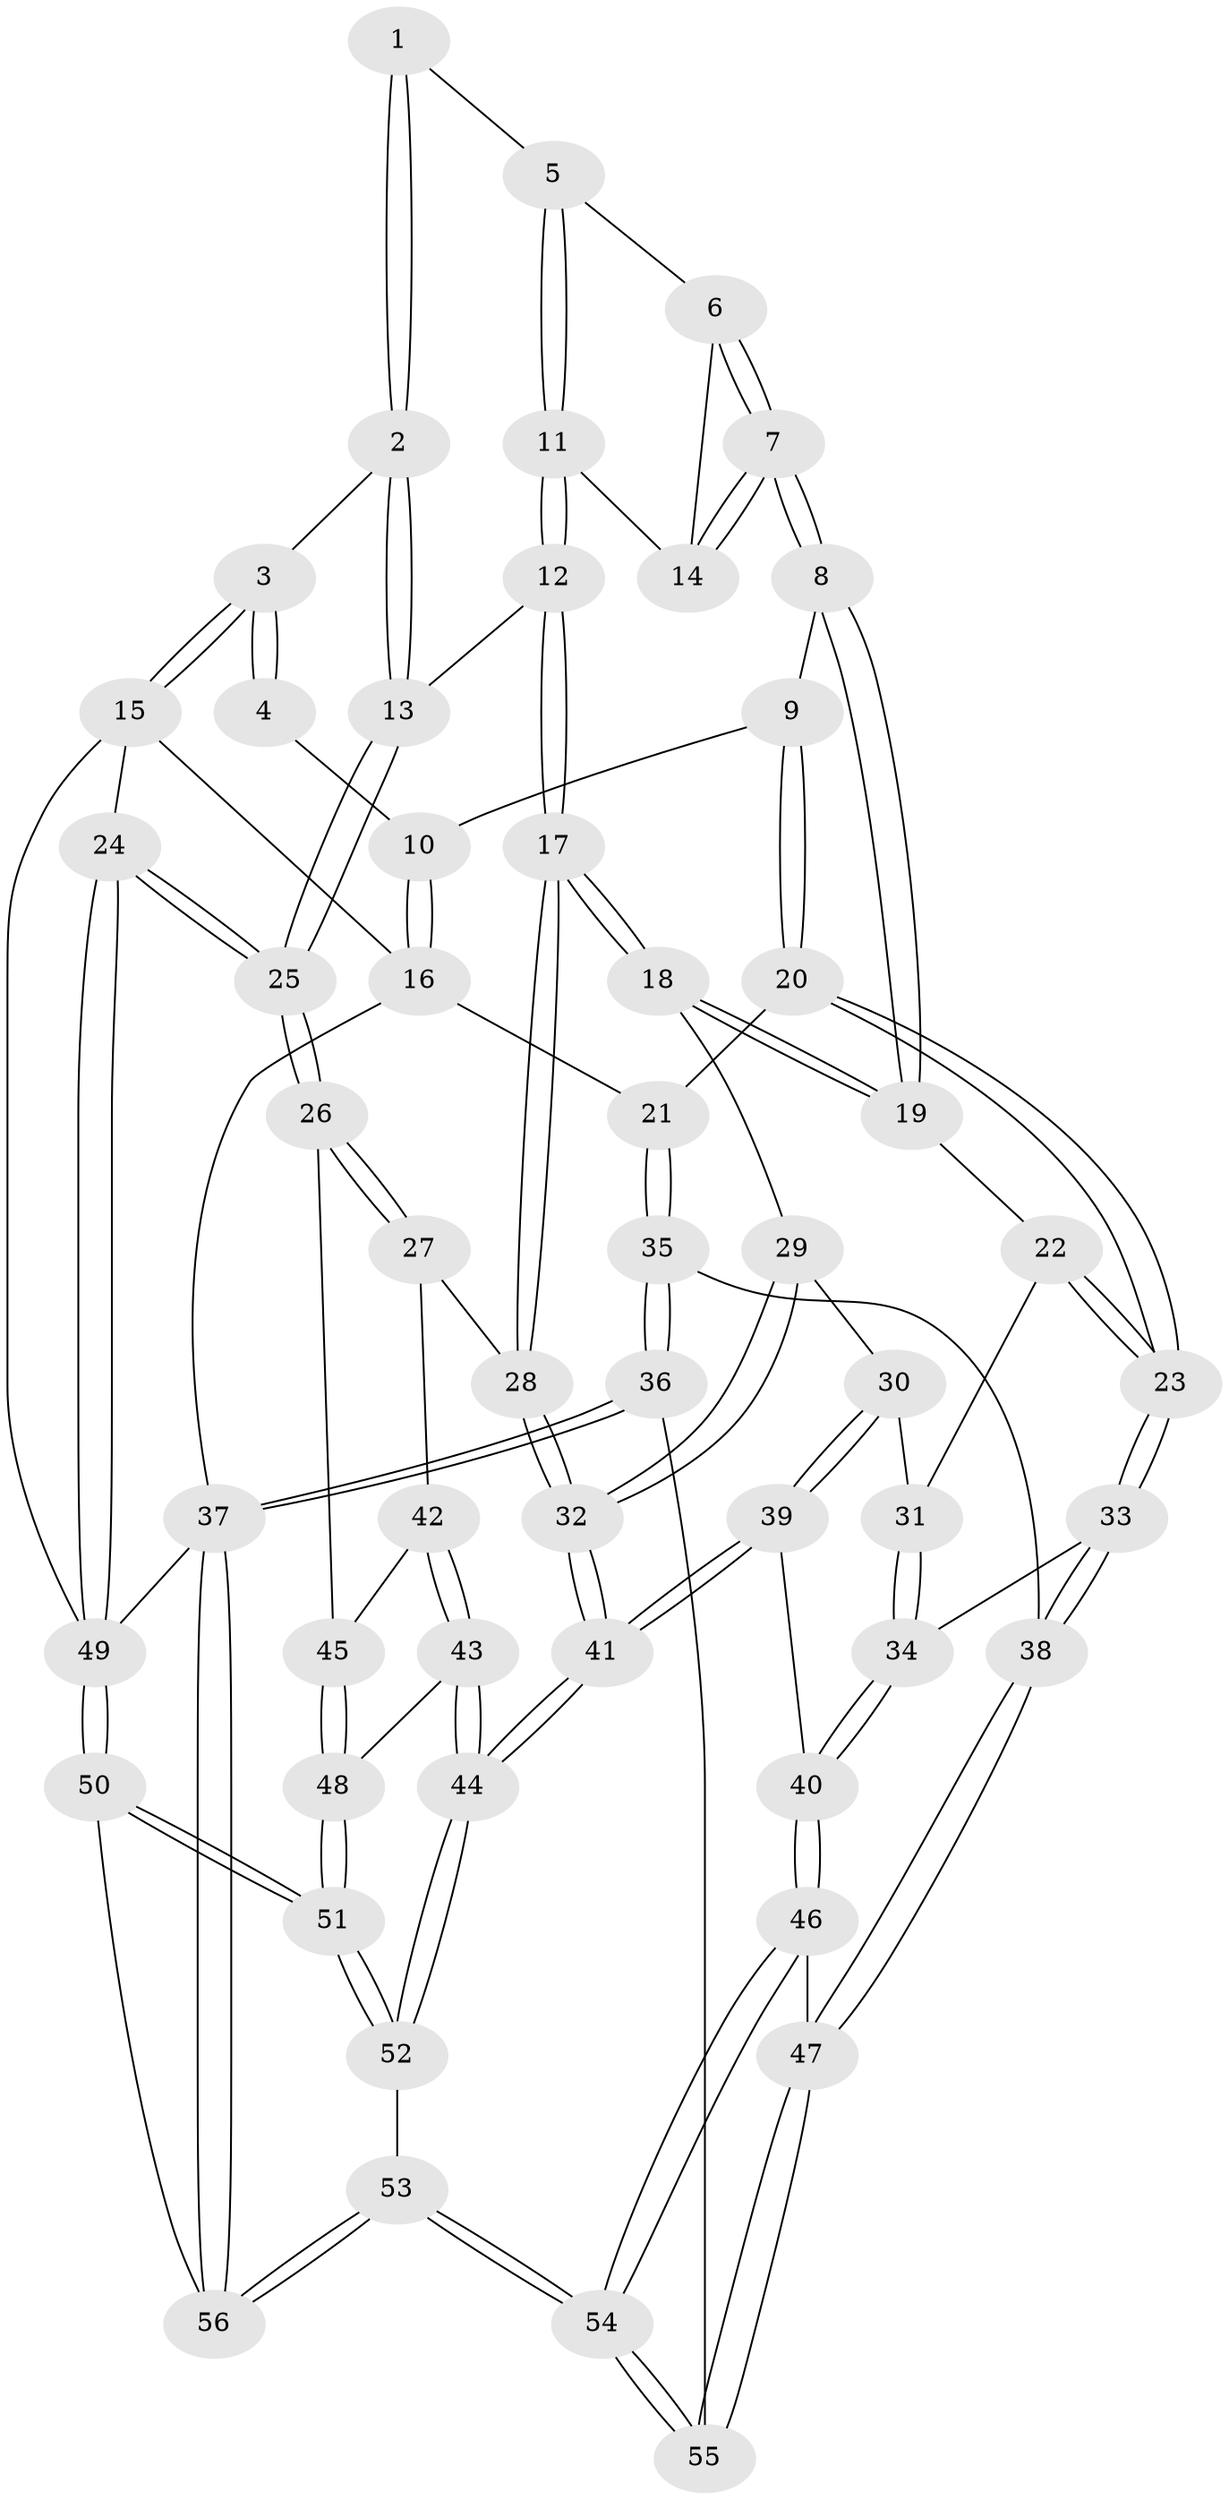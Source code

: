 // coarse degree distribution, {3: 0.29411764705882354, 5: 0.17647058823529413, 4: 0.35294117647058826, 6: 0.11764705882352941, 2: 0.058823529411764705}
// Generated by graph-tools (version 1.1) at 2025/21/03/04/25 18:21:34]
// undirected, 56 vertices, 137 edges
graph export_dot {
graph [start="1"]
  node [color=gray90,style=filled];
  1 [pos="+0.4029474594618625+0"];
  2 [pos="+0.7589358912644417+0.21749403209017798"];
  3 [pos="+1+0"];
  4 [pos="+0.3905012215049307+0"];
  5 [pos="+0.47325794923518616+0.08775484422593081"];
  6 [pos="+0.4329553772127932+0.2008193880676131"];
  7 [pos="+0.3434934300436226+0.28425651903675414"];
  8 [pos="+0.33413510793647483+0.2877015554963942"];
  9 [pos="+0.23127498169276015+0.22796859523158847"];
  10 [pos="+0.02629372027352527+0"];
  11 [pos="+0.5923890903487604+0.258483270390776"];
  12 [pos="+0.6774834797955083+0.308575840462326"];
  13 [pos="+0.7346003193528035+0.2620122574275623"];
  14 [pos="+0.562630105058131+0.25856060232671463"];
  15 [pos="+1+0"];
  16 [pos="+0+0"];
  17 [pos="+0.6554990825395645+0.37754228146636937"];
  18 [pos="+0.5385184591547871+0.4148017457694698"];
  19 [pos="+0.39295707761915+0.40772379425832506"];
  20 [pos="+0.17381764902768965+0.4210342881297167"];
  21 [pos="+0+0.2847444952166563"];
  22 [pos="+0.3839662007667314+0.4240395814025361"];
  23 [pos="+0.17886463015418033+0.4895925123595959"];
  24 [pos="+1+0.5188322988580922"];
  25 [pos="+1+0.518706962239749"];
  26 [pos="+1+0.5284860635883445"];
  27 [pos="+0.72590510139566+0.5007656880748892"];
  28 [pos="+0.6740850131971617+0.43847743176939086"];
  29 [pos="+0.5252790632613328+0.4452114677156346"];
  30 [pos="+0.4619304358450531+0.5581663113314195"];
  31 [pos="+0.3807887942109929+0.5049964770778591"];
  32 [pos="+0.5184442723995507+0.6842193363851135"];
  33 [pos="+0.1623763285084661+0.5434641744402537"];
  34 [pos="+0.30012816387758423+0.6124513524881715"];
  35 [pos="+0+0.5953563153869452"];
  36 [pos="+0+0.8137978727261227"];
  37 [pos="+0+1"];
  38 [pos="+0.10295244495114345+0.5763500403952878"];
  39 [pos="+0.5055330704492045+0.6887945652409675"];
  40 [pos="+0.3421787082673754+0.6830276064187651"];
  41 [pos="+0.5139379935808633+0.6924377839245694"];
  42 [pos="+0.7342317371579444+0.5538331221488445"];
  43 [pos="+0.6653070253135558+0.7405063193731017"];
  44 [pos="+0.5668560789227064+0.7611059413758687"];
  45 [pos="+0.8566962990224319+0.669308234484555"];
  46 [pos="+0.2521176904580619+0.8357656289628372"];
  47 [pos="+0.1839494915464344+0.7986757087911497"];
  48 [pos="+0.810591227811757+0.785208819633077"];
  49 [pos="+1+1"];
  50 [pos="+1+1"];
  51 [pos="+1+1"];
  52 [pos="+0.5482896750368979+0.8401243253748059"];
  53 [pos="+0.34801624611732496+1"];
  54 [pos="+0.31595681355052596+1"];
  55 [pos="+0+0.8314497656094073"];
  56 [pos="+0.34863955768952615+1"];
  1 -- 2;
  1 -- 2;
  1 -- 5;
  2 -- 3;
  2 -- 13;
  2 -- 13;
  3 -- 4;
  3 -- 4;
  3 -- 15;
  3 -- 15;
  4 -- 10;
  5 -- 6;
  5 -- 11;
  5 -- 11;
  6 -- 7;
  6 -- 7;
  6 -- 14;
  7 -- 8;
  7 -- 8;
  7 -- 14;
  7 -- 14;
  8 -- 9;
  8 -- 19;
  8 -- 19;
  9 -- 10;
  9 -- 20;
  9 -- 20;
  10 -- 16;
  10 -- 16;
  11 -- 12;
  11 -- 12;
  11 -- 14;
  12 -- 13;
  12 -- 17;
  12 -- 17;
  13 -- 25;
  13 -- 25;
  15 -- 16;
  15 -- 24;
  15 -- 49;
  16 -- 21;
  16 -- 37;
  17 -- 18;
  17 -- 18;
  17 -- 28;
  17 -- 28;
  18 -- 19;
  18 -- 19;
  18 -- 29;
  19 -- 22;
  20 -- 21;
  20 -- 23;
  20 -- 23;
  21 -- 35;
  21 -- 35;
  22 -- 23;
  22 -- 23;
  22 -- 31;
  23 -- 33;
  23 -- 33;
  24 -- 25;
  24 -- 25;
  24 -- 49;
  24 -- 49;
  25 -- 26;
  25 -- 26;
  26 -- 27;
  26 -- 27;
  26 -- 45;
  27 -- 28;
  27 -- 42;
  28 -- 32;
  28 -- 32;
  29 -- 30;
  29 -- 32;
  29 -- 32;
  30 -- 31;
  30 -- 39;
  30 -- 39;
  31 -- 34;
  31 -- 34;
  32 -- 41;
  32 -- 41;
  33 -- 34;
  33 -- 38;
  33 -- 38;
  34 -- 40;
  34 -- 40;
  35 -- 36;
  35 -- 36;
  35 -- 38;
  36 -- 37;
  36 -- 37;
  36 -- 55;
  37 -- 56;
  37 -- 56;
  37 -- 49;
  38 -- 47;
  38 -- 47;
  39 -- 40;
  39 -- 41;
  39 -- 41;
  40 -- 46;
  40 -- 46;
  41 -- 44;
  41 -- 44;
  42 -- 43;
  42 -- 43;
  42 -- 45;
  43 -- 44;
  43 -- 44;
  43 -- 48;
  44 -- 52;
  44 -- 52;
  45 -- 48;
  45 -- 48;
  46 -- 47;
  46 -- 54;
  46 -- 54;
  47 -- 55;
  47 -- 55;
  48 -- 51;
  48 -- 51;
  49 -- 50;
  49 -- 50;
  50 -- 51;
  50 -- 51;
  50 -- 56;
  51 -- 52;
  51 -- 52;
  52 -- 53;
  53 -- 54;
  53 -- 54;
  53 -- 56;
  53 -- 56;
  54 -- 55;
  54 -- 55;
}
